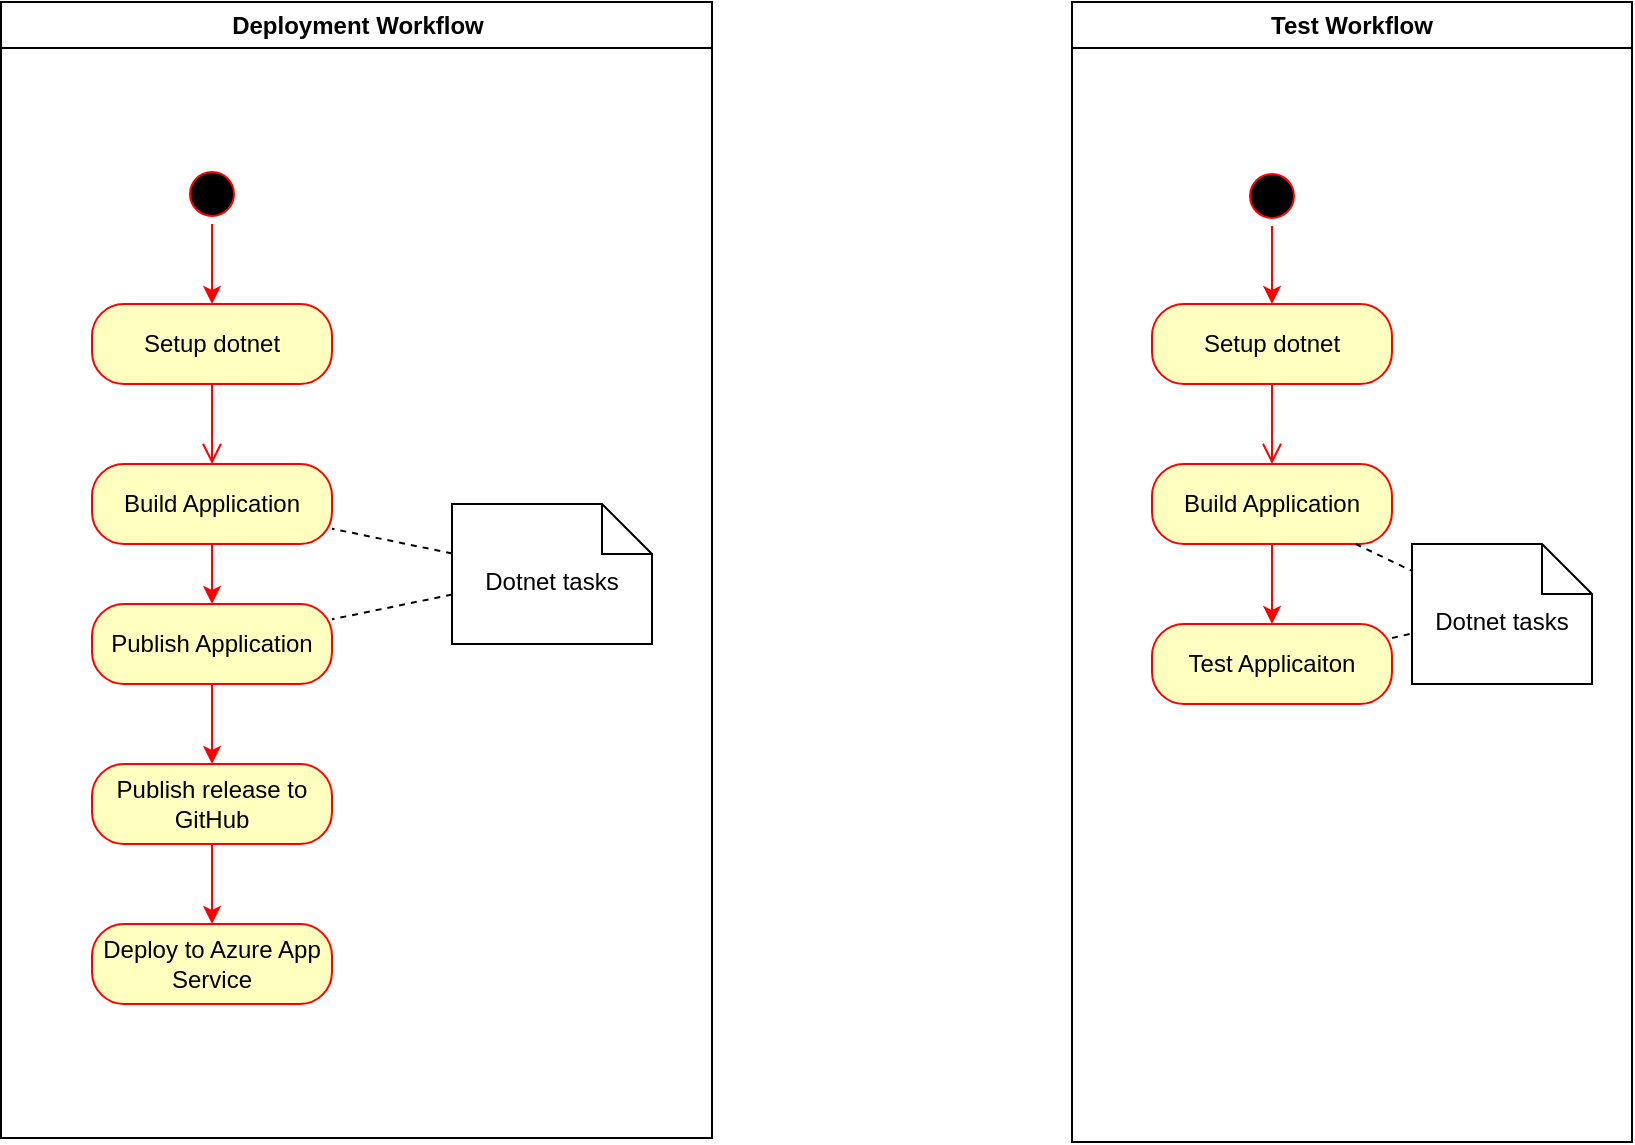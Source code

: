 <mxfile version="22.1.11" type="device">
  <diagram name="Page-1" id="e7e014a7-5840-1c2e-5031-d8a46d1fe8dd">
    <mxGraphModel dx="1209" dy="712" grid="1" gridSize="10" guides="1" tooltips="1" connect="1" arrows="1" fold="1" page="1" pageScale="1" pageWidth="1169" pageHeight="826" background="none" math="0" shadow="0">
      <root>
        <mxCell id="0" />
        <mxCell id="1" parent="0" />
        <mxCell id="2" value="Deployment Workflow" style="swimlane;whiteSpace=wrap" parent="1" vertex="1">
          <mxGeometry x="164.5" y="129" width="355.5" height="568" as="geometry" />
        </mxCell>
        <mxCell id="MHm179DWreYHlqSRU-fq-42" value="Setup dotnet" style="rounded=1;whiteSpace=wrap;html=1;arcSize=40;fontColor=#000000;fillColor=#ffffc0;strokeColor=#ff0000;" parent="2" vertex="1">
          <mxGeometry x="45.5" y="151" width="120" height="40" as="geometry" />
        </mxCell>
        <mxCell id="MHm179DWreYHlqSRU-fq-43" value="" style="edgeStyle=orthogonalEdgeStyle;html=1;verticalAlign=bottom;endArrow=open;endSize=8;strokeColor=#ff0000;rounded=0;" parent="2" source="MHm179DWreYHlqSRU-fq-42" target="MHm179DWreYHlqSRU-fq-45" edge="1">
          <mxGeometry relative="1" as="geometry">
            <mxPoint x="105.5" y="271" as="targetPoint" />
          </mxGeometry>
        </mxCell>
        <mxCell id="jF7VHnY57FPTMTN_mjNJ-4" style="edgeStyle=orthogonalEdgeStyle;rounded=0;orthogonalLoop=1;jettySize=auto;html=1;strokeColor=#FF0000;" parent="2" source="MHm179DWreYHlqSRU-fq-45" target="MHm179DWreYHlqSRU-fq-47" edge="1">
          <mxGeometry relative="1" as="geometry" />
        </mxCell>
        <mxCell id="MHm179DWreYHlqSRU-fq-45" value="Build Application" style="rounded=1;whiteSpace=wrap;html=1;arcSize=40;fontColor=#000000;fillColor=#ffffc0;strokeColor=#ff0000;" parent="2" vertex="1">
          <mxGeometry x="45.5" y="231" width="120" height="40" as="geometry" />
        </mxCell>
        <mxCell id="MHm179DWreYHlqSRU-fq-47" value="Publish Application" style="rounded=1;whiteSpace=wrap;html=1;arcSize=40;fontColor=#000000;fillColor=#ffffc0;strokeColor=#ff0000;" parent="2" vertex="1">
          <mxGeometry x="45.5" y="301" width="120" height="40" as="geometry" />
        </mxCell>
        <mxCell id="MHm179DWreYHlqSRU-fq-50" value="Dotnet tasks" style="shape=note2;boundedLbl=1;whiteSpace=wrap;html=1;size=25;verticalAlign=top;align=center;" parent="2" vertex="1">
          <mxGeometry x="225.5" y="251" width="100" height="70" as="geometry" />
        </mxCell>
        <mxCell id="MHm179DWreYHlqSRU-fq-52" value="Publish release to GitHub" style="rounded=1;whiteSpace=wrap;html=1;arcSize=40;fontColor=#000000;fillColor=#ffffc0;strokeColor=#ff0000;" parent="2" vertex="1">
          <mxGeometry x="45.5" y="381" width="120" height="40" as="geometry" />
        </mxCell>
        <mxCell id="MHm179DWreYHlqSRU-fq-46" value="" style="edgeStyle=orthogonalEdgeStyle;rounded=0;orthogonalLoop=1;jettySize=auto;html=1;strokeColor=#FF0000;" parent="2" source="MHm179DWreYHlqSRU-fq-47" target="MHm179DWreYHlqSRU-fq-52" edge="1">
          <mxGeometry relative="1" as="geometry" />
        </mxCell>
        <mxCell id="MHm179DWreYHlqSRU-fq-53" value="Deploy to Azure App Service" style="rounded=1;whiteSpace=wrap;html=1;arcSize=40;fontColor=#000000;fillColor=#ffffc0;strokeColor=#ff0000;" parent="2" vertex="1">
          <mxGeometry x="45.5" y="461" width="120" height="40" as="geometry" />
        </mxCell>
        <mxCell id="MHm179DWreYHlqSRU-fq-51" value="" style="edgeStyle=orthogonalEdgeStyle;rounded=0;orthogonalLoop=1;jettySize=auto;html=1;strokeColor=#FF0000;" parent="2" source="MHm179DWreYHlqSRU-fq-52" target="MHm179DWreYHlqSRU-fq-53" edge="1">
          <mxGeometry relative="1" as="geometry" />
        </mxCell>
        <mxCell id="MHm179DWreYHlqSRU-fq-63" value="" style="endArrow=none;dashed=1;html=1;rounded=0;" parent="2" source="MHm179DWreYHlqSRU-fq-50" target="MHm179DWreYHlqSRU-fq-45" edge="1">
          <mxGeometry width="50" height="50" relative="1" as="geometry">
            <mxPoint x="375.5" y="201" as="sourcePoint" />
            <mxPoint x="425.5" y="151" as="targetPoint" />
          </mxGeometry>
        </mxCell>
        <mxCell id="MHm179DWreYHlqSRU-fq-66" value="" style="endArrow=none;dashed=1;html=1;rounded=0;" parent="2" source="MHm179DWreYHlqSRU-fq-50" target="MHm179DWreYHlqSRU-fq-47" edge="1">
          <mxGeometry width="50" height="50" relative="1" as="geometry">
            <mxPoint x="375.5" y="201" as="sourcePoint" />
            <mxPoint x="425.5" y="151" as="targetPoint" />
          </mxGeometry>
        </mxCell>
        <mxCell id="jF7VHnY57FPTMTN_mjNJ-3" style="edgeStyle=orthogonalEdgeStyle;rounded=0;orthogonalLoop=1;jettySize=auto;html=1;strokeColor=#FF0000;" parent="2" source="MHm179DWreYHlqSRU-fq-67" target="MHm179DWreYHlqSRU-fq-42" edge="1">
          <mxGeometry relative="1" as="geometry" />
        </mxCell>
        <mxCell id="MHm179DWreYHlqSRU-fq-67" value="" style="ellipse;html=1;shape=startState;fillColor=#000000;strokeColor=#ff0000;" parent="2" vertex="1">
          <mxGeometry x="90.5" y="81" width="30" height="30" as="geometry" />
        </mxCell>
        <mxCell id="3" value="Test Workflow" style="swimlane;whiteSpace=wrap;fillColor=default;" parent="1" vertex="1">
          <mxGeometry x="700" y="129" width="280" height="570" as="geometry">
            <mxRectangle x="710" y="127" width="90" height="30" as="alternateBounds" />
          </mxGeometry>
        </mxCell>
        <mxCell id="MHm179DWreYHlqSRU-fq-69" value="Setup dotnet" style="rounded=1;whiteSpace=wrap;html=1;arcSize=40;fontColor=#000000;fillColor=#ffffc0;strokeColor=#ff0000;" parent="3" vertex="1">
          <mxGeometry x="40" y="151" width="120" height="40" as="geometry" />
        </mxCell>
        <mxCell id="MHm179DWreYHlqSRU-fq-70" value="" style="edgeStyle=orthogonalEdgeStyle;html=1;verticalAlign=bottom;endArrow=open;endSize=8;strokeColor=#ff0000;rounded=0;" parent="3" source="MHm179DWreYHlqSRU-fq-69" target="MHm179DWreYHlqSRU-fq-71" edge="1">
          <mxGeometry relative="1" as="geometry">
            <mxPoint x="100" y="271" as="targetPoint" />
          </mxGeometry>
        </mxCell>
        <mxCell id="MHm179DWreYHlqSRU-fq-75" value="" style="edgeStyle=orthogonalEdgeStyle;rounded=0;orthogonalLoop=1;jettySize=auto;html=1;strokeColor=#FF0000;" parent="3" source="MHm179DWreYHlqSRU-fq-71" target="MHm179DWreYHlqSRU-fq-74" edge="1">
          <mxGeometry relative="1" as="geometry" />
        </mxCell>
        <mxCell id="MHm179DWreYHlqSRU-fq-71" value="Build Application" style="rounded=1;whiteSpace=wrap;html=1;arcSize=40;fontColor=#000000;fillColor=#ffffc0;strokeColor=#ff0000;" parent="3" vertex="1">
          <mxGeometry x="40" y="231" width="120" height="40" as="geometry" />
        </mxCell>
        <mxCell id="jF7VHnY57FPTMTN_mjNJ-5" style="edgeStyle=orthogonalEdgeStyle;rounded=0;orthogonalLoop=1;jettySize=auto;html=1;strokeColor=#FF0000;" parent="3" source="MHm179DWreYHlqSRU-fq-72" target="MHm179DWreYHlqSRU-fq-69" edge="1">
          <mxGeometry relative="1" as="geometry" />
        </mxCell>
        <mxCell id="MHm179DWreYHlqSRU-fq-72" value="" style="ellipse;html=1;shape=startState;fillColor=#000000;strokeColor=#ff0000;" parent="3" vertex="1">
          <mxGeometry x="85" y="82" width="30" height="30" as="geometry" />
        </mxCell>
        <mxCell id="MHm179DWreYHlqSRU-fq-74" value="Test Applicaiton" style="rounded=1;whiteSpace=wrap;html=1;arcSize=40;fontColor=#000000;fillColor=#ffffc0;strokeColor=#ff0000;" parent="3" vertex="1">
          <mxGeometry x="40" y="311" width="120" height="40" as="geometry" />
        </mxCell>
        <mxCell id="IN3hqHfIdHLlUDHEwZYU-3" value="Dotnet tasks" style="shape=note2;boundedLbl=1;whiteSpace=wrap;html=1;size=25;verticalAlign=top;align=center;" parent="3" vertex="1">
          <mxGeometry x="170" y="271" width="90" height="70" as="geometry" />
        </mxCell>
        <mxCell id="IN3hqHfIdHLlUDHEwZYU-5" value="" style="endArrow=none;dashed=1;html=1;rounded=0;" parent="3" source="MHm179DWreYHlqSRU-fq-71" target="IN3hqHfIdHLlUDHEwZYU-3" edge="1">
          <mxGeometry width="50" height="50" relative="1" as="geometry">
            <mxPoint x="-140" y="261" as="sourcePoint" />
            <mxPoint x="-90" y="211" as="targetPoint" />
          </mxGeometry>
        </mxCell>
        <mxCell id="IN3hqHfIdHLlUDHEwZYU-6" value="" style="endArrow=none;dashed=1;html=1;rounded=0;" parent="3" source="MHm179DWreYHlqSRU-fq-74" target="IN3hqHfIdHLlUDHEwZYU-3" edge="1">
          <mxGeometry width="50" height="50" relative="1" as="geometry">
            <mxPoint x="-140" y="261" as="sourcePoint" />
            <mxPoint x="-90" y="211" as="targetPoint" />
          </mxGeometry>
        </mxCell>
      </root>
    </mxGraphModel>
  </diagram>
</mxfile>
